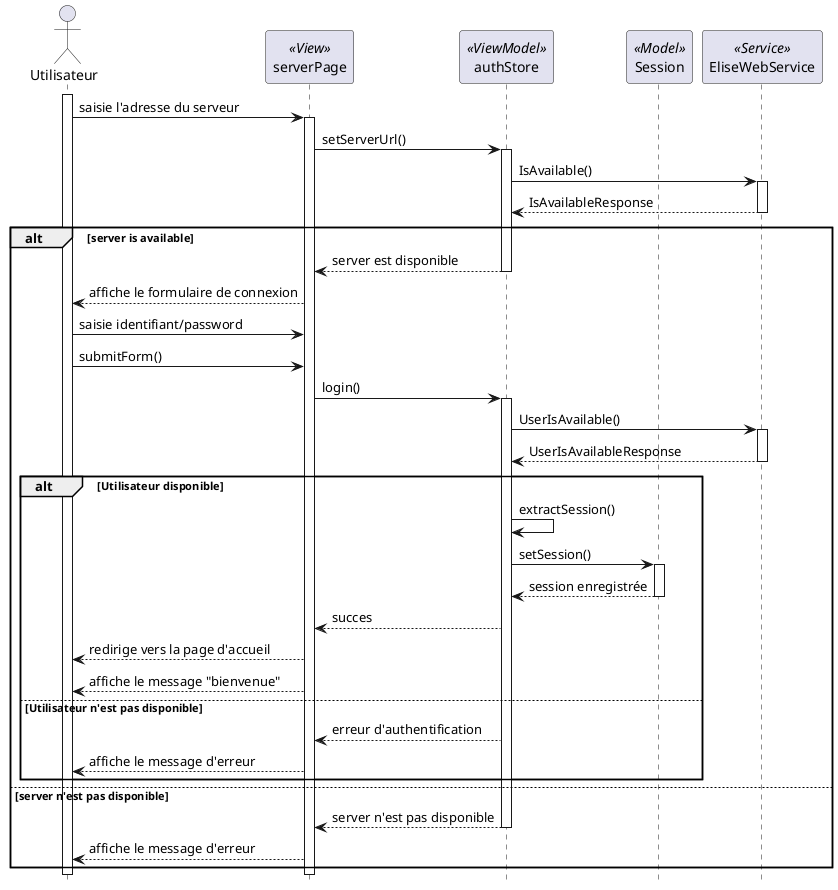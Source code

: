 @startuml sequence_simple_login

hide footbox


actor "Utilisateur" as user
participant "serverPage" as serView << View >>
participant "authStore" as auth << ViewModel >>
participant "Session" as session << Model >>
participant "EliseWebService" as ws << Service >>
activate user
user -> serView : saisie l'adresse du serveur
activate serView
serView -> auth : setServerUrl()
activate auth
auth -> ws : IsAvailable()
activate ws
    ws --> auth : IsAvailableResponse
    deactivate ws
alt server is available
    ' auth -> session : setServerUrl()
    ' activate session
    ' session --> auth : server stored
    ' deactivate session
    ' auth --> serView : server is available
    ' deactivate auth
    auth --> serView : server est disponible
    deactivate auth
    serView --> user : affiche le formulaire de connexion
    user -> serView : saisie identifiant/password
    user -> serView : submitForm()
    serView -> auth : login()
    activate auth
    auth -> ws : UserIsAvailable()
    activate ws
        ws --> auth : UserIsAvailableResponse
    deactivate ws
    alt Utilisateur disponible
        auth -> auth : extractSession()
        auth -> session : setSession()
        activate session
        session --> auth : session enregistrée
        deactivate session
        auth --> serView : succes
        serView --> user : redirige vers la page d'accueil
        serView --> user : affiche le message "bienvenue"
    else Utilisateur n'est pas disponible
        auth --> serView : erreur d'authentification
        serView --> user : affiche le message d'erreur
    end
else server n'est pas disponible
    activate auth
    auth --> serView : server n'est pas disponible
    deactivate auth
    serView --> user : affiche le message d'erreur
end
deactivate serView
deactivate user